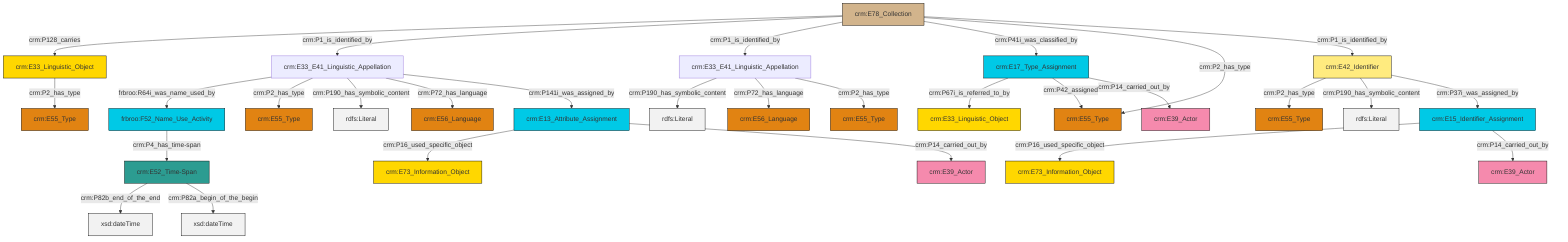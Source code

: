graph TD
classDef Literal fill:#f2f2f2,stroke:#000000;
classDef CRM_Entity fill:#FFFFFF,stroke:#000000;
classDef Temporal_Entity fill:#00C9E6, stroke:#000000;
classDef Type fill:#E18312, stroke:#000000;
classDef Time-Span fill:#2C9C91, stroke:#000000;
classDef Appellation fill:#FFEB7F, stroke:#000000;
classDef Place fill:#008836, stroke:#000000;
classDef Persistent_Item fill:#B266B2, stroke:#000000;
classDef Conceptual_Object fill:#FFD700, stroke:#000000;
classDef Physical_Thing fill:#D2B48C, stroke:#000000;
classDef Actor fill:#f58aad, stroke:#000000;
classDef PC_Classes fill:#4ce600, stroke:#000000;
classDef Multi fill:#cccccc,stroke:#000000;

2["crm:E78_Collection"]:::Physical_Thing -->|crm:P128_carries| 3["crm:E33_Linguistic_Object"]:::Conceptual_Object
2["crm:E78_Collection"]:::Physical_Thing -->|crm:P1_is_identified_by| 4["crm:E33_E41_Linguistic_Appellation"]:::Default
2["crm:E78_Collection"]:::Physical_Thing -->|crm:P1_is_identified_by| 5["crm:E33_E41_Linguistic_Appellation"]:::Default
2["crm:E78_Collection"]:::Physical_Thing -->|crm:P41i_was_classified_by| 6["crm:E17_Type_Assignment"]:::Temporal_Entity
4["crm:E33_E41_Linguistic_Appellation"]:::Default -->|frbroo:R64i_was_name_used_by| 7["frbroo:F52_Name_Use_Activity"]:::Temporal_Entity
6["crm:E17_Type_Assignment"]:::Temporal_Entity -->|crm:P67i_is_referred_to_by| 8["crm:E33_Linguistic_Object"]:::Conceptual_Object
4["crm:E33_E41_Linguistic_Appellation"]:::Default -->|crm:P2_has_type| 11["crm:E55_Type"]:::Type
3["crm:E33_Linguistic_Object"]:::Conceptual_Object -->|crm:P2_has_type| 15["crm:E55_Type"]:::Type
4["crm:E33_E41_Linguistic_Appellation"]:::Default -->|crm:P190_has_symbolic_content| 16[rdfs:Literal]:::Literal
5["crm:E33_E41_Linguistic_Appellation"]:::Default -->|crm:P190_has_symbolic_content| 17[rdfs:Literal]:::Literal
2["crm:E78_Collection"]:::Physical_Thing -->|crm:P2_has_type| 9["crm:E55_Type"]:::Type
22["crm:E42_Identifier"]:::Appellation -->|crm:P2_has_type| 23["crm:E55_Type"]:::Type
24["crm:E13_Attribute_Assignment"]:::Temporal_Entity -->|crm:P16_used_specific_object| 25["crm:E73_Information_Object"]:::Conceptual_Object
5["crm:E33_E41_Linguistic_Appellation"]:::Default -->|crm:P72_has_language| 26["crm:E56_Language"]:::Type
22["crm:E42_Identifier"]:::Appellation -->|crm:P190_has_symbolic_content| 27[rdfs:Literal]:::Literal
4["crm:E33_E41_Linguistic_Appellation"]:::Default -->|crm:P72_has_language| 20["crm:E56_Language"]:::Type
29["crm:E15_Identifier_Assignment"]:::Temporal_Entity -->|crm:P16_used_specific_object| 0["crm:E73_Information_Object"]:::Conceptual_Object
4["crm:E33_E41_Linguistic_Appellation"]:::Default -->|crm:P141i_was_assigned_by| 24["crm:E13_Attribute_Assignment"]:::Temporal_Entity
7["frbroo:F52_Name_Use_Activity"]:::Temporal_Entity -->|crm:P4_has_time-span| 18["crm:E52_Time-Span"]:::Time-Span
22["crm:E42_Identifier"]:::Appellation -->|crm:P37i_was_assigned_by| 29["crm:E15_Identifier_Assignment"]:::Temporal_Entity
5["crm:E33_E41_Linguistic_Appellation"]:::Default -->|crm:P2_has_type| 13["crm:E55_Type"]:::Type
24["crm:E13_Attribute_Assignment"]:::Temporal_Entity -->|crm:P14_carried_out_by| 40["crm:E39_Actor"]:::Actor
18["crm:E52_Time-Span"]:::Time-Span -->|crm:P82b_end_of_the_end| 45[xsd:dateTime]:::Literal
18["crm:E52_Time-Span"]:::Time-Span -->|crm:P82a_begin_of_the_begin| 46[xsd:dateTime]:::Literal
2["crm:E78_Collection"]:::Physical_Thing -->|crm:P1_is_identified_by| 22["crm:E42_Identifier"]:::Appellation
6["crm:E17_Type_Assignment"]:::Temporal_Entity -->|crm:P42_assigned| 9["crm:E55_Type"]:::Type
29["crm:E15_Identifier_Assignment"]:::Temporal_Entity -->|crm:P14_carried_out_by| 37["crm:E39_Actor"]:::Actor
6["crm:E17_Type_Assignment"]:::Temporal_Entity -->|crm:P14_carried_out_by| 50["crm:E39_Actor"]:::Actor